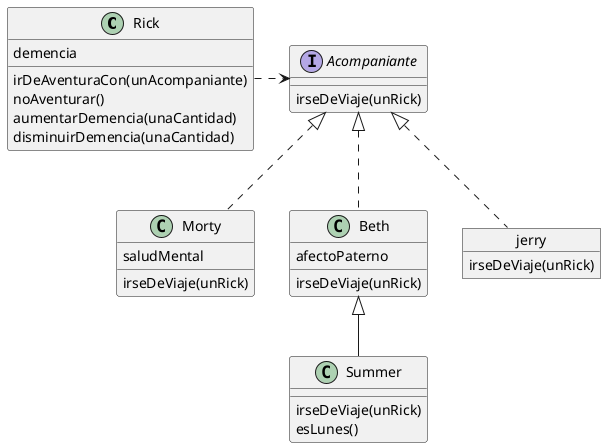 @startuml
class Rick {
  demencia

  irDeAventuraCon(unAcompaniante)
  noAventurar()
  aumentarDemencia(unaCantidad)
  disminuirDemencia(unaCantidad)
}

class Morty implements Acompaniante {
  saludMental

  irseDeViaje(unRick)
}

class Beth implements Acompaniante {
  afectoPaterno

  irseDeViaje(unRick)
}

class Summer extends Beth {
  irseDeViaje(unRick)
  esLunes()
}

object jerry {
  irseDeViaje(unRick)
}

interface Acompaniante {
  irseDeViaje(unRick)
}

Rick .r.> Acompaniante
jerry .u.|> Acompaniante
@enduml
